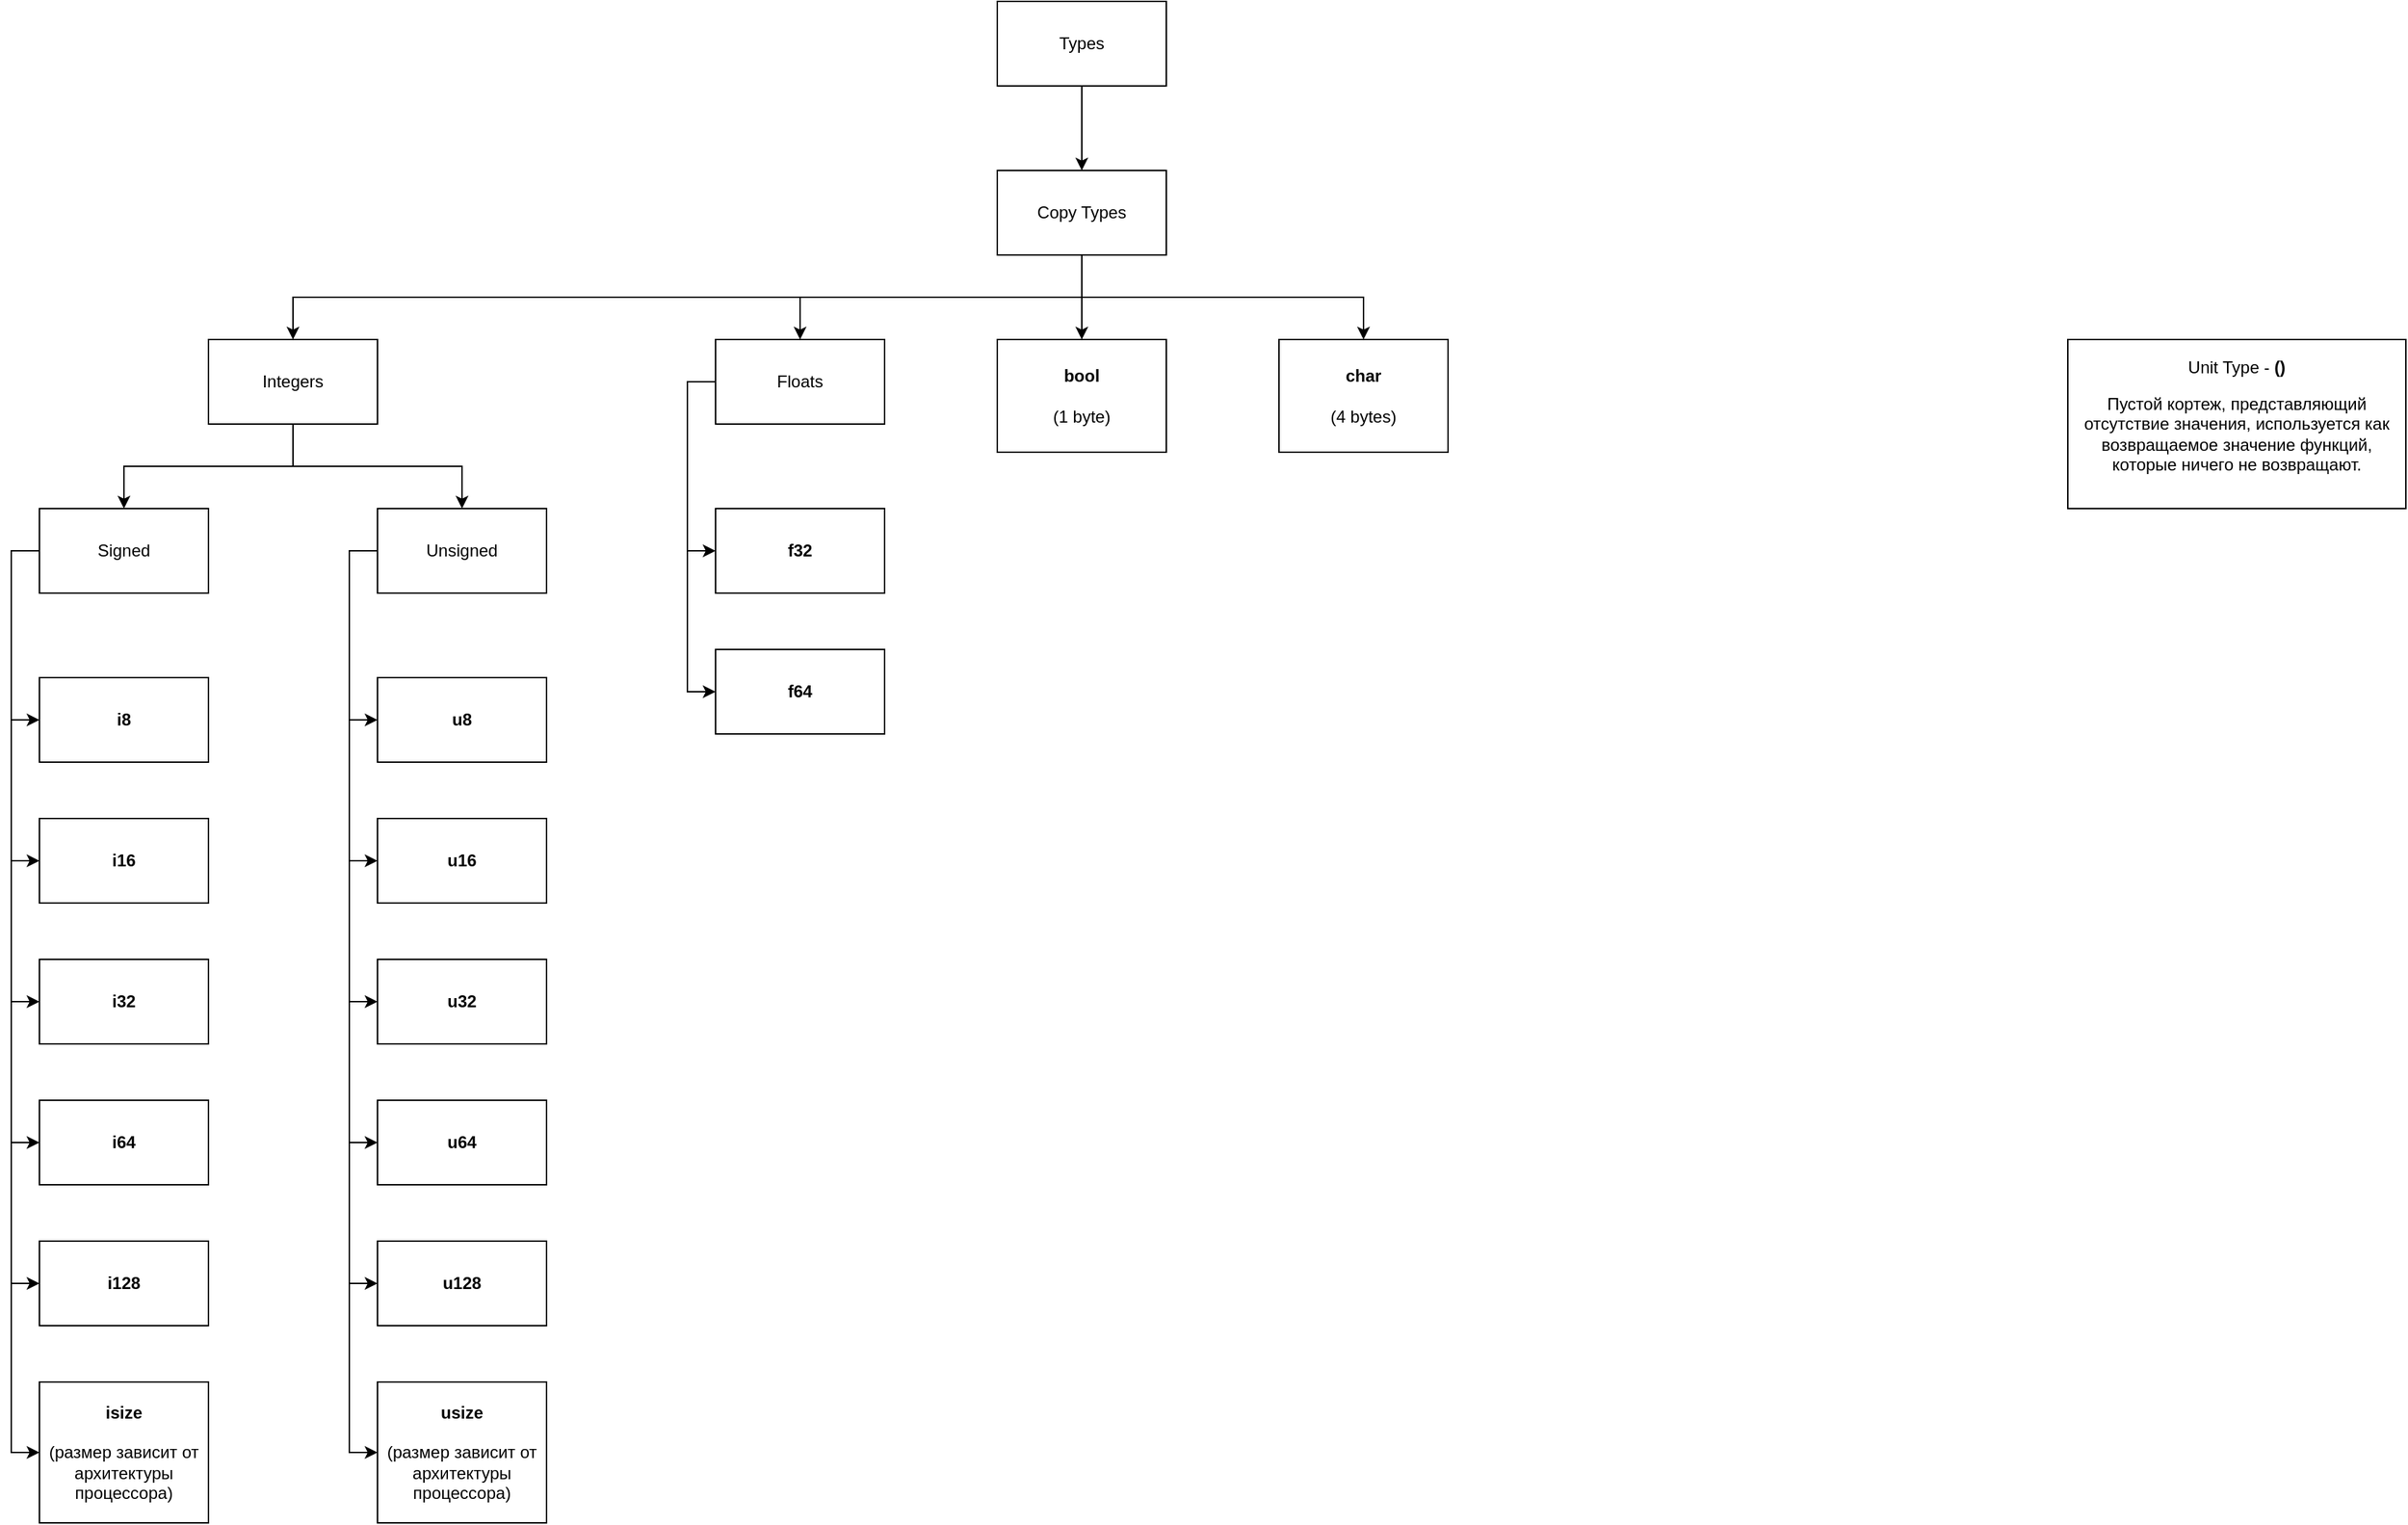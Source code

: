 <mxfile version="27.0.9">
  <diagram name="Page-1" id="rLixtd6SwleiQCAnkf6Y">
    <mxGraphModel dx="2460" dy="1184" grid="1" gridSize="10" guides="1" tooltips="1" connect="1" arrows="1" fold="1" page="0" pageScale="1" pageWidth="827" pageHeight="1169" math="0" shadow="0">
      <root>
        <mxCell id="0" />
        <mxCell id="1" parent="0" />
        <mxCell id="uxIInI1BP3H_R5pay8OA-39" style="edgeStyle=orthogonalEdgeStyle;rounded=0;orthogonalLoop=1;jettySize=auto;html=1;exitX=0.5;exitY=1;exitDx=0;exitDy=0;" edge="1" parent="1" source="uxIInI1BP3H_R5pay8OA-1" target="uxIInI1BP3H_R5pay8OA-38">
          <mxGeometry relative="1" as="geometry" />
        </mxCell>
        <mxCell id="uxIInI1BP3H_R5pay8OA-1" value="Types" style="whiteSpace=wrap;html=1;" vertex="1" parent="1">
          <mxGeometry x="320" y="240" width="120" height="60" as="geometry" />
        </mxCell>
        <mxCell id="uxIInI1BP3H_R5pay8OA-10" style="edgeStyle=orthogonalEdgeStyle;rounded=0;orthogonalLoop=1;jettySize=auto;html=1;exitX=0.5;exitY=1;exitDx=0;exitDy=0;" edge="1" parent="1" source="uxIInI1BP3H_R5pay8OA-2" target="uxIInI1BP3H_R5pay8OA-8">
          <mxGeometry relative="1" as="geometry" />
        </mxCell>
        <mxCell id="uxIInI1BP3H_R5pay8OA-11" style="edgeStyle=orthogonalEdgeStyle;rounded=0;orthogonalLoop=1;jettySize=auto;html=1;exitX=0.5;exitY=1;exitDx=0;exitDy=0;" edge="1" parent="1" source="uxIInI1BP3H_R5pay8OA-2" target="uxIInI1BP3H_R5pay8OA-9">
          <mxGeometry relative="1" as="geometry" />
        </mxCell>
        <mxCell id="uxIInI1BP3H_R5pay8OA-2" value="Integers" style="whiteSpace=wrap;html=1;" vertex="1" parent="1">
          <mxGeometry x="-240" y="480" width="120" height="60" as="geometry" />
        </mxCell>
        <mxCell id="uxIInI1BP3H_R5pay8OA-49" style="edgeStyle=orthogonalEdgeStyle;rounded=0;orthogonalLoop=1;jettySize=auto;html=1;exitX=0;exitY=0.5;exitDx=0;exitDy=0;entryX=0;entryY=0.5;entryDx=0;entryDy=0;" edge="1" parent="1" source="uxIInI1BP3H_R5pay8OA-3" target="uxIInI1BP3H_R5pay8OA-47">
          <mxGeometry relative="1" as="geometry" />
        </mxCell>
        <mxCell id="uxIInI1BP3H_R5pay8OA-50" style="edgeStyle=orthogonalEdgeStyle;rounded=0;orthogonalLoop=1;jettySize=auto;html=1;exitX=0;exitY=0.5;exitDx=0;exitDy=0;entryX=0;entryY=0.5;entryDx=0;entryDy=0;" edge="1" parent="1" source="uxIInI1BP3H_R5pay8OA-3" target="uxIInI1BP3H_R5pay8OA-48">
          <mxGeometry relative="1" as="geometry" />
        </mxCell>
        <mxCell id="uxIInI1BP3H_R5pay8OA-3" value="Floats" style="whiteSpace=wrap;html=1;" vertex="1" parent="1">
          <mxGeometry x="120" y="480" width="120" height="60" as="geometry" />
        </mxCell>
        <mxCell id="uxIInI1BP3H_R5pay8OA-4" value="&lt;b&gt;bool&lt;/b&gt;&lt;div&gt;&lt;b&gt;&lt;br&gt;&lt;/b&gt;&lt;div&gt;(&lt;span style=&quot;background-color: transparent; color: light-dark(rgb(0, 0, 0), rgb(255, 255, 255));&quot;&gt;1 byte&lt;/span&gt;&lt;span style=&quot;background-color: transparent; color: light-dark(rgb(0, 0, 0), rgb(255, 255, 255));&quot;&gt;)&lt;/span&gt;&lt;/div&gt;&lt;/div&gt;" style="whiteSpace=wrap;html=1;" vertex="1" parent="1">
          <mxGeometry x="320" y="480" width="120" height="80" as="geometry" />
        </mxCell>
        <mxCell id="uxIInI1BP3H_R5pay8OA-23" style="edgeStyle=orthogonalEdgeStyle;rounded=0;orthogonalLoop=1;jettySize=auto;html=1;exitX=0;exitY=0.5;exitDx=0;exitDy=0;entryX=0;entryY=0.5;entryDx=0;entryDy=0;" edge="1" parent="1" source="uxIInI1BP3H_R5pay8OA-8" target="uxIInI1BP3H_R5pay8OA-12">
          <mxGeometry relative="1" as="geometry" />
        </mxCell>
        <mxCell id="uxIInI1BP3H_R5pay8OA-24" style="edgeStyle=orthogonalEdgeStyle;rounded=0;orthogonalLoop=1;jettySize=auto;html=1;exitX=0;exitY=0.5;exitDx=0;exitDy=0;entryX=0;entryY=0.5;entryDx=0;entryDy=0;" edge="1" parent="1" source="uxIInI1BP3H_R5pay8OA-8" target="uxIInI1BP3H_R5pay8OA-13">
          <mxGeometry relative="1" as="geometry" />
        </mxCell>
        <mxCell id="uxIInI1BP3H_R5pay8OA-25" style="edgeStyle=orthogonalEdgeStyle;rounded=0;orthogonalLoop=1;jettySize=auto;html=1;exitX=0;exitY=0.5;exitDx=0;exitDy=0;entryX=0;entryY=0.5;entryDx=0;entryDy=0;" edge="1" parent="1" source="uxIInI1BP3H_R5pay8OA-8" target="uxIInI1BP3H_R5pay8OA-14">
          <mxGeometry relative="1" as="geometry" />
        </mxCell>
        <mxCell id="uxIInI1BP3H_R5pay8OA-26" style="edgeStyle=orthogonalEdgeStyle;rounded=0;orthogonalLoop=1;jettySize=auto;html=1;exitX=0;exitY=0.5;exitDx=0;exitDy=0;entryX=0;entryY=0.5;entryDx=0;entryDy=0;" edge="1" parent="1" source="uxIInI1BP3H_R5pay8OA-8" target="uxIInI1BP3H_R5pay8OA-15">
          <mxGeometry relative="1" as="geometry" />
        </mxCell>
        <mxCell id="uxIInI1BP3H_R5pay8OA-27" style="edgeStyle=orthogonalEdgeStyle;rounded=0;orthogonalLoop=1;jettySize=auto;html=1;exitX=0;exitY=0.5;exitDx=0;exitDy=0;entryX=0;entryY=0.5;entryDx=0;entryDy=0;" edge="1" parent="1" source="uxIInI1BP3H_R5pay8OA-8" target="uxIInI1BP3H_R5pay8OA-16">
          <mxGeometry relative="1" as="geometry" />
        </mxCell>
        <mxCell id="uxIInI1BP3H_R5pay8OA-46" style="edgeStyle=orthogonalEdgeStyle;rounded=0;orthogonalLoop=1;jettySize=auto;html=1;exitX=0;exitY=0.5;exitDx=0;exitDy=0;entryX=0;entryY=0.5;entryDx=0;entryDy=0;" edge="1" parent="1" source="uxIInI1BP3H_R5pay8OA-8" target="uxIInI1BP3H_R5pay8OA-43">
          <mxGeometry relative="1" as="geometry" />
        </mxCell>
        <mxCell id="uxIInI1BP3H_R5pay8OA-8" value="Signed" style="whiteSpace=wrap;html=1;" vertex="1" parent="1">
          <mxGeometry x="-360" y="600" width="120" height="60" as="geometry" />
        </mxCell>
        <mxCell id="uxIInI1BP3H_R5pay8OA-33" style="edgeStyle=orthogonalEdgeStyle;rounded=0;orthogonalLoop=1;jettySize=auto;html=1;exitX=0;exitY=0.5;exitDx=0;exitDy=0;entryX=0;entryY=0.5;entryDx=0;entryDy=0;" edge="1" parent="1" source="uxIInI1BP3H_R5pay8OA-9" target="uxIInI1BP3H_R5pay8OA-28">
          <mxGeometry relative="1" as="geometry" />
        </mxCell>
        <mxCell id="uxIInI1BP3H_R5pay8OA-34" style="edgeStyle=orthogonalEdgeStyle;rounded=0;orthogonalLoop=1;jettySize=auto;html=1;exitX=0;exitY=0.5;exitDx=0;exitDy=0;entryX=0;entryY=0.5;entryDx=0;entryDy=0;" edge="1" parent="1" source="uxIInI1BP3H_R5pay8OA-9" target="uxIInI1BP3H_R5pay8OA-29">
          <mxGeometry relative="1" as="geometry" />
        </mxCell>
        <mxCell id="uxIInI1BP3H_R5pay8OA-35" style="edgeStyle=orthogonalEdgeStyle;rounded=0;orthogonalLoop=1;jettySize=auto;html=1;exitX=0;exitY=0.5;exitDx=0;exitDy=0;entryX=0;entryY=0.5;entryDx=0;entryDy=0;" edge="1" parent="1" source="uxIInI1BP3H_R5pay8OA-9" target="uxIInI1BP3H_R5pay8OA-30">
          <mxGeometry relative="1" as="geometry" />
        </mxCell>
        <mxCell id="uxIInI1BP3H_R5pay8OA-36" style="edgeStyle=orthogonalEdgeStyle;rounded=0;orthogonalLoop=1;jettySize=auto;html=1;exitX=0;exitY=0.5;exitDx=0;exitDy=0;entryX=0;entryY=0.5;entryDx=0;entryDy=0;" edge="1" parent="1" source="uxIInI1BP3H_R5pay8OA-9" target="uxIInI1BP3H_R5pay8OA-31">
          <mxGeometry relative="1" as="geometry" />
        </mxCell>
        <mxCell id="uxIInI1BP3H_R5pay8OA-37" style="edgeStyle=orthogonalEdgeStyle;rounded=0;orthogonalLoop=1;jettySize=auto;html=1;exitX=0;exitY=0.5;exitDx=0;exitDy=0;entryX=0;entryY=0.5;entryDx=0;entryDy=0;" edge="1" parent="1" source="uxIInI1BP3H_R5pay8OA-9" target="uxIInI1BP3H_R5pay8OA-32">
          <mxGeometry relative="1" as="geometry" />
        </mxCell>
        <mxCell id="uxIInI1BP3H_R5pay8OA-45" style="edgeStyle=orthogonalEdgeStyle;rounded=0;orthogonalLoop=1;jettySize=auto;html=1;exitX=0;exitY=0.5;exitDx=0;exitDy=0;entryX=0;entryY=0.5;entryDx=0;entryDy=0;" edge="1" parent="1" source="uxIInI1BP3H_R5pay8OA-9" target="uxIInI1BP3H_R5pay8OA-44">
          <mxGeometry relative="1" as="geometry" />
        </mxCell>
        <mxCell id="uxIInI1BP3H_R5pay8OA-9" value="Unsigned" style="whiteSpace=wrap;html=1;" vertex="1" parent="1">
          <mxGeometry x="-120" y="600" width="120" height="60" as="geometry" />
        </mxCell>
        <mxCell id="uxIInI1BP3H_R5pay8OA-12" value="&lt;b&gt;i8&lt;/b&gt;" style="whiteSpace=wrap;html=1;" vertex="1" parent="1">
          <mxGeometry x="-360" y="720" width="120" height="60" as="geometry" />
        </mxCell>
        <mxCell id="uxIInI1BP3H_R5pay8OA-13" value="&lt;b&gt;i16&lt;/b&gt;" style="whiteSpace=wrap;html=1;" vertex="1" parent="1">
          <mxGeometry x="-360" y="820" width="120" height="60" as="geometry" />
        </mxCell>
        <mxCell id="uxIInI1BP3H_R5pay8OA-14" value="&lt;b&gt;i32&lt;/b&gt;" style="whiteSpace=wrap;html=1;" vertex="1" parent="1">
          <mxGeometry x="-360" y="920" width="120" height="60" as="geometry" />
        </mxCell>
        <mxCell id="uxIInI1BP3H_R5pay8OA-15" value="&lt;b&gt;i64&lt;/b&gt;" style="whiteSpace=wrap;html=1;" vertex="1" parent="1">
          <mxGeometry x="-360" y="1020" width="120" height="60" as="geometry" />
        </mxCell>
        <mxCell id="uxIInI1BP3H_R5pay8OA-16" value="&lt;b&gt;i128&lt;/b&gt;" style="whiteSpace=wrap;html=1;" vertex="1" parent="1">
          <mxGeometry x="-360" y="1120" width="120" height="60" as="geometry" />
        </mxCell>
        <mxCell id="uxIInI1BP3H_R5pay8OA-28" value="&lt;b&gt;u8&lt;/b&gt;" style="whiteSpace=wrap;html=1;" vertex="1" parent="1">
          <mxGeometry x="-120" y="720" width="120" height="60" as="geometry" />
        </mxCell>
        <mxCell id="uxIInI1BP3H_R5pay8OA-29" value="&lt;b&gt;u16&lt;/b&gt;" style="whiteSpace=wrap;html=1;" vertex="1" parent="1">
          <mxGeometry x="-120" y="820" width="120" height="60" as="geometry" />
        </mxCell>
        <mxCell id="uxIInI1BP3H_R5pay8OA-30" value="&lt;b&gt;u32&lt;/b&gt;" style="whiteSpace=wrap;html=1;" vertex="1" parent="1">
          <mxGeometry x="-120" y="920" width="120" height="60" as="geometry" />
        </mxCell>
        <mxCell id="uxIInI1BP3H_R5pay8OA-31" value="&lt;b&gt;u64&lt;/b&gt;" style="whiteSpace=wrap;html=1;" vertex="1" parent="1">
          <mxGeometry x="-120" y="1020" width="120" height="60" as="geometry" />
        </mxCell>
        <mxCell id="uxIInI1BP3H_R5pay8OA-32" value="&lt;b&gt;u128&lt;/b&gt;" style="whiteSpace=wrap;html=1;" vertex="1" parent="1">
          <mxGeometry x="-120" y="1120" width="120" height="60" as="geometry" />
        </mxCell>
        <mxCell id="uxIInI1BP3H_R5pay8OA-40" style="edgeStyle=orthogonalEdgeStyle;rounded=0;orthogonalLoop=1;jettySize=auto;html=1;exitX=0.5;exitY=1;exitDx=0;exitDy=0;entryX=0.5;entryY=0;entryDx=0;entryDy=0;" edge="1" parent="1" source="uxIInI1BP3H_R5pay8OA-38" target="uxIInI1BP3H_R5pay8OA-4">
          <mxGeometry relative="1" as="geometry" />
        </mxCell>
        <mxCell id="uxIInI1BP3H_R5pay8OA-41" style="edgeStyle=orthogonalEdgeStyle;rounded=0;orthogonalLoop=1;jettySize=auto;html=1;exitX=0.5;exitY=1;exitDx=0;exitDy=0;" edge="1" parent="1" source="uxIInI1BP3H_R5pay8OA-38" target="uxIInI1BP3H_R5pay8OA-3">
          <mxGeometry relative="1" as="geometry" />
        </mxCell>
        <mxCell id="uxIInI1BP3H_R5pay8OA-42" style="edgeStyle=orthogonalEdgeStyle;rounded=0;orthogonalLoop=1;jettySize=auto;html=1;exitX=0.5;exitY=1;exitDx=0;exitDy=0;" edge="1" parent="1" source="uxIInI1BP3H_R5pay8OA-38" target="uxIInI1BP3H_R5pay8OA-2">
          <mxGeometry relative="1" as="geometry" />
        </mxCell>
        <mxCell id="uxIInI1BP3H_R5pay8OA-52" style="edgeStyle=orthogonalEdgeStyle;rounded=0;orthogonalLoop=1;jettySize=auto;html=1;exitX=0.5;exitY=1;exitDx=0;exitDy=0;" edge="1" parent="1" source="uxIInI1BP3H_R5pay8OA-38" target="uxIInI1BP3H_R5pay8OA-51">
          <mxGeometry relative="1" as="geometry" />
        </mxCell>
        <mxCell id="uxIInI1BP3H_R5pay8OA-38" value="&lt;span style=&quot;white-space-collapse: preserve;&quot; data-src-align=&quot;0:9&quot; class=&quot;aNeGP0gI0B9AV8JaHPyH&quot;&gt;Copy Types&lt;/span&gt;" style="whiteSpace=wrap;html=1;" vertex="1" parent="1">
          <mxGeometry x="320" y="360" width="120" height="60" as="geometry" />
        </mxCell>
        <mxCell id="uxIInI1BP3H_R5pay8OA-43" value="&lt;b&gt;isize&lt;/b&gt;&lt;div&gt;&lt;b&gt;&lt;br&gt;&lt;/b&gt;&lt;div&gt;(&lt;span style=&quot;background-color: transparent; color: light-dark(rgb(0, 0, 0), rgb(255, 255, 255));&quot;&gt;размер зависит от архитектуры процессора&lt;/span&gt;&lt;span style=&quot;background-color: transparent; color: light-dark(rgb(0, 0, 0), rgb(255, 255, 255));&quot;&gt;)&lt;/span&gt;&lt;/div&gt;&lt;/div&gt;" style="whiteSpace=wrap;html=1;" vertex="1" parent="1">
          <mxGeometry x="-360" y="1220" width="120" height="100" as="geometry" />
        </mxCell>
        <mxCell id="uxIInI1BP3H_R5pay8OA-44" value="&lt;b&gt;usize&lt;/b&gt;&lt;div&gt;&lt;b&gt;&lt;br&gt;&lt;/b&gt;&lt;div&gt;(&lt;span style=&quot;background-color: transparent; color: light-dark(rgb(0, 0, 0), rgb(255, 255, 255));&quot;&gt;размер зависит от архитектуры процессора&lt;/span&gt;&lt;span style=&quot;background-color: transparent; color: light-dark(rgb(0, 0, 0), rgb(255, 255, 255));&quot;&gt;)&lt;/span&gt;&lt;/div&gt;&lt;/div&gt;" style="whiteSpace=wrap;html=1;" vertex="1" parent="1">
          <mxGeometry x="-120" y="1220" width="120" height="100" as="geometry" />
        </mxCell>
        <mxCell id="uxIInI1BP3H_R5pay8OA-47" value="&lt;b&gt;f32&lt;/b&gt;" style="whiteSpace=wrap;html=1;" vertex="1" parent="1">
          <mxGeometry x="120" y="600" width="120" height="60" as="geometry" />
        </mxCell>
        <mxCell id="uxIInI1BP3H_R5pay8OA-48" value="&lt;b&gt;f64&lt;/b&gt;" style="whiteSpace=wrap;html=1;" vertex="1" parent="1">
          <mxGeometry x="120" y="700" width="120" height="60" as="geometry" />
        </mxCell>
        <mxCell id="uxIInI1BP3H_R5pay8OA-51" value="&lt;b&gt;char&lt;/b&gt;&lt;div&gt;&lt;br&gt;&lt;/div&gt;&lt;div&gt;(&lt;span style=&quot;background-color: transparent; color: light-dark(rgb(0, 0, 0), rgb(255, 255, 255));&quot;&gt;4 bytes&lt;/span&gt;&lt;span style=&quot;background-color: transparent; color: light-dark(rgb(0, 0, 0), rgb(255, 255, 255));&quot;&gt;)&lt;/span&gt;&lt;/div&gt;" style="whiteSpace=wrap;html=1;" vertex="1" parent="1">
          <mxGeometry x="520" y="480" width="120" height="80" as="geometry" />
        </mxCell>
        <mxCell id="uxIInI1BP3H_R5pay8OA-53" value="Unit Type - &lt;b&gt;()&lt;/b&gt;&lt;div&gt;&lt;p style=&quot;white-space-collapse: preserve;&quot; dir=&quot;auto&quot;&gt;Пустой кортеж, представляющий отсутствие значения, и&lt;span style=&quot;background-color: transparent; color: light-dark(rgb(0, 0, 0), rgb(255, 255, 255));&quot;&gt;спользуется как возвращаемое значение функций, которые ничего не возвращают.&lt;/span&gt;&lt;/p&gt;&lt;/div&gt;" style="whiteSpace=wrap;html=1;" vertex="1" parent="1">
          <mxGeometry x="1080" y="480" width="240" height="120" as="geometry" />
        </mxCell>
      </root>
    </mxGraphModel>
  </diagram>
</mxfile>
